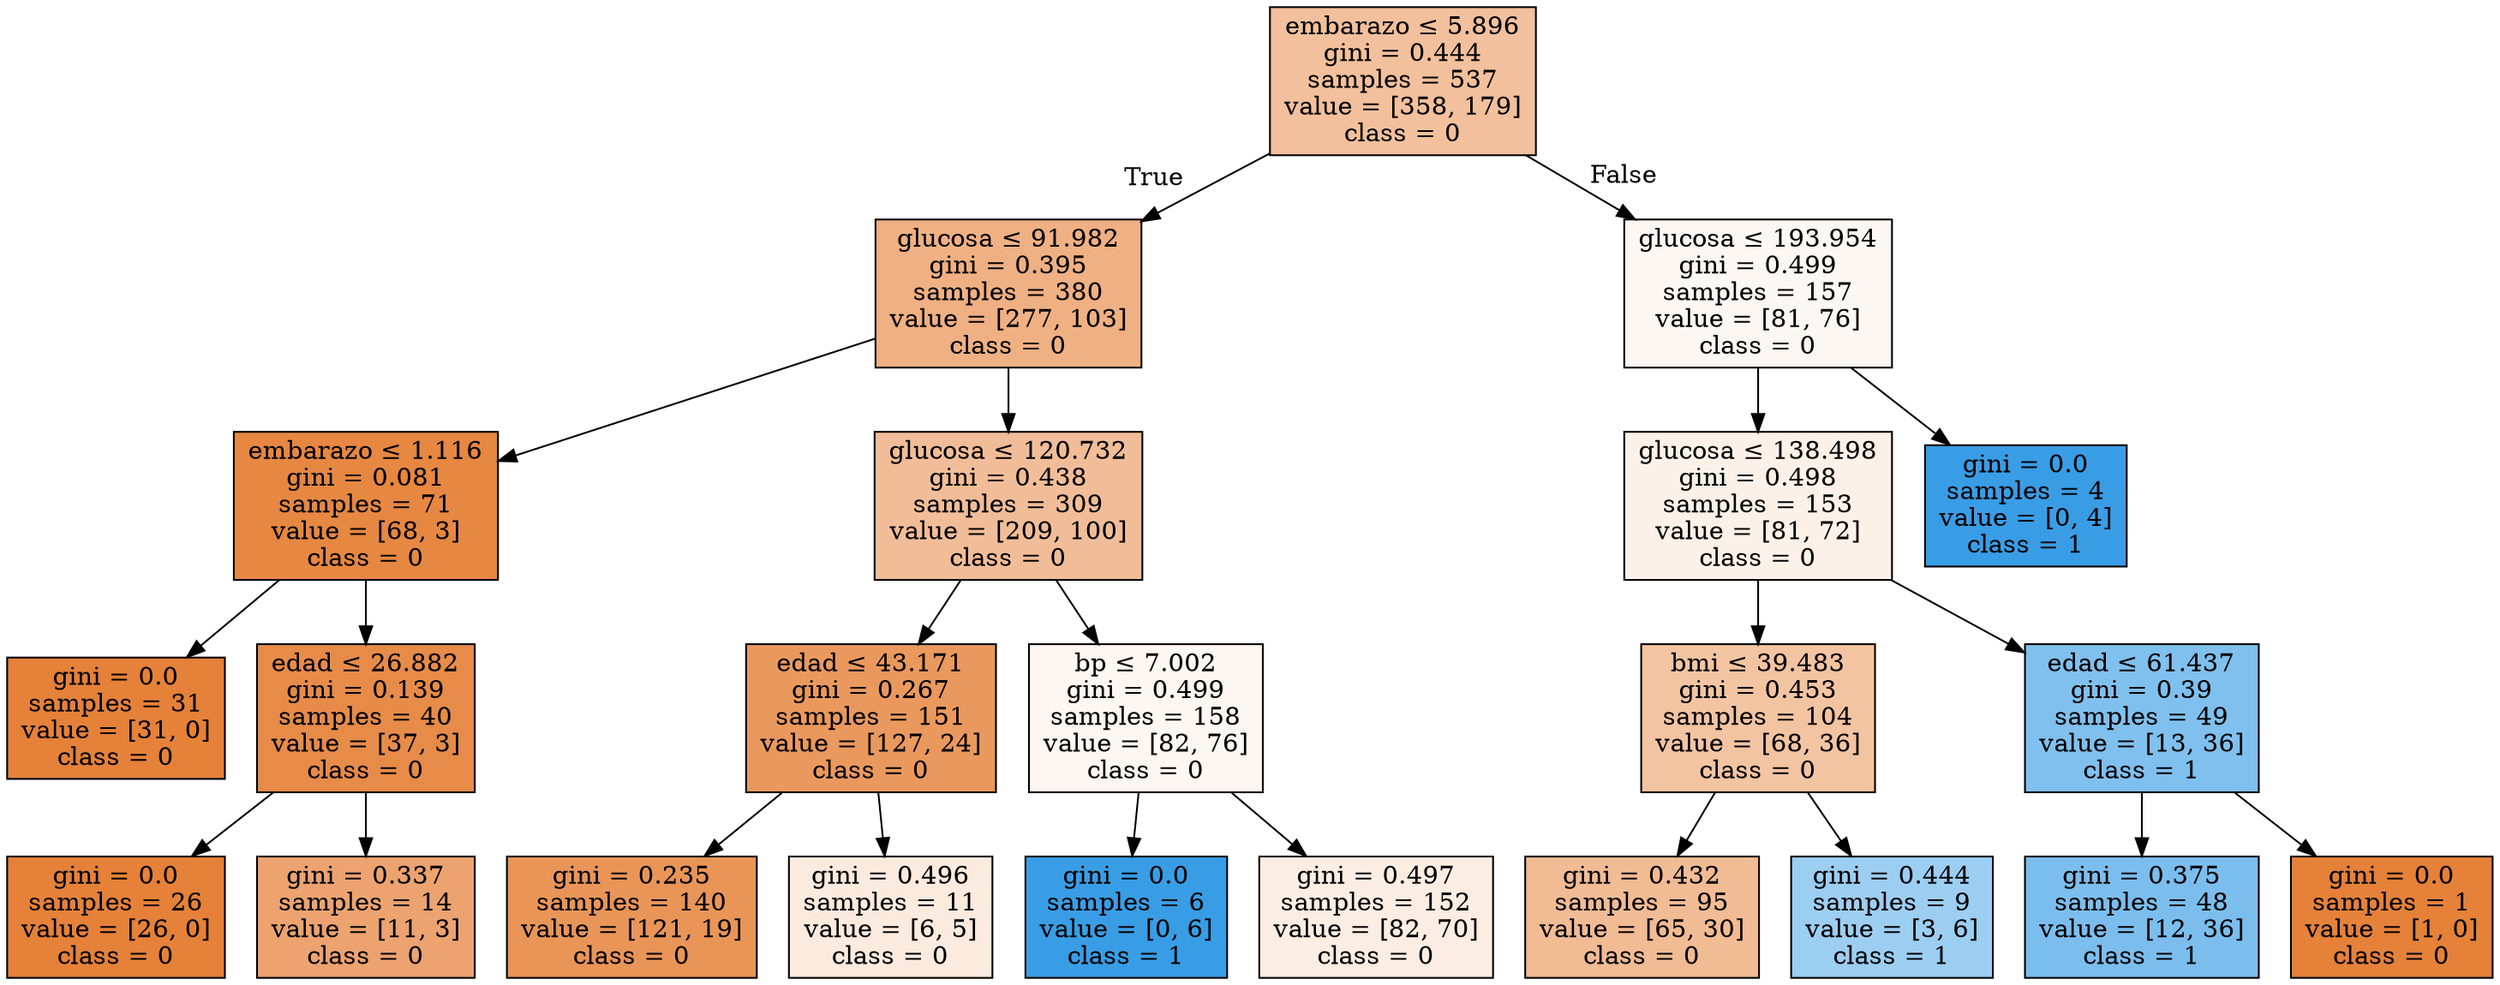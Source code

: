 digraph Tree {
node [shape=box, style="filled", color="black"] ;
0 [label=<embarazo &le; 5.896<br/>gini = 0.444<br/>samples = 537<br/>value = [358, 179]<br/>class = 0>, fillcolor="#f2c09c"] ;
1 [label=<glucosa &le; 91.982<br/>gini = 0.395<br/>samples = 380<br/>value = [277, 103]<br/>class = 0>, fillcolor="#efb083"] ;
0 -> 1 [labeldistance=2.5, labelangle=45, headlabel="True"] ;
2 [label=<embarazo &le; 1.116<br/>gini = 0.081<br/>samples = 71<br/>value = [68, 3]<br/>class = 0>, fillcolor="#e68742"] ;
1 -> 2 ;
3 [label=<gini = 0.0<br/>samples = 31<br/>value = [31, 0]<br/>class = 0>, fillcolor="#e58139"] ;
2 -> 3 ;
4 [label=<edad &le; 26.882<br/>gini = 0.139<br/>samples = 40<br/>value = [37, 3]<br/>class = 0>, fillcolor="#e78b49"] ;
2 -> 4 ;
5 [label=<gini = 0.0<br/>samples = 26<br/>value = [26, 0]<br/>class = 0>, fillcolor="#e58139"] ;
4 -> 5 ;
6 [label=<gini = 0.337<br/>samples = 14<br/>value = [11, 3]<br/>class = 0>, fillcolor="#eca36f"] ;
4 -> 6 ;
7 [label=<glucosa &le; 120.732<br/>gini = 0.438<br/>samples = 309<br/>value = [209, 100]<br/>class = 0>, fillcolor="#f1bd98"] ;
1 -> 7 ;
8 [label=<edad &le; 43.171<br/>gini = 0.267<br/>samples = 151<br/>value = [127, 24]<br/>class = 0>, fillcolor="#ea995e"] ;
7 -> 8 ;
9 [label=<gini = 0.235<br/>samples = 140<br/>value = [121, 19]<br/>class = 0>, fillcolor="#e99558"] ;
8 -> 9 ;
10 [label=<gini = 0.496<br/>samples = 11<br/>value = [6, 5]<br/>class = 0>, fillcolor="#fbeade"] ;
8 -> 10 ;
11 [label=<bp &le; 7.002<br/>gini = 0.499<br/>samples = 158<br/>value = [82, 76]<br/>class = 0>, fillcolor="#fdf6f1"] ;
7 -> 11 ;
12 [label=<gini = 0.0<br/>samples = 6<br/>value = [0, 6]<br/>class = 1>, fillcolor="#399de5"] ;
11 -> 12 ;
13 [label=<gini = 0.497<br/>samples = 152<br/>value = [82, 70]<br/>class = 0>, fillcolor="#fbede2"] ;
11 -> 13 ;
14 [label=<glucosa &le; 193.954<br/>gini = 0.499<br/>samples = 157<br/>value = [81, 76]<br/>class = 0>, fillcolor="#fdf7f3"] ;
0 -> 14 [labeldistance=2.5, labelangle=-45, headlabel="False"] ;
15 [label=<glucosa &le; 138.498<br/>gini = 0.498<br/>samples = 153<br/>value = [81, 72]<br/>class = 0>, fillcolor="#fcf1e9"] ;
14 -> 15 ;
16 [label=<bmi &le; 39.483<br/>gini = 0.453<br/>samples = 104<br/>value = [68, 36]<br/>class = 0>, fillcolor="#f3c4a2"] ;
15 -> 16 ;
17 [label=<gini = 0.432<br/>samples = 95<br/>value = [65, 30]<br/>class = 0>, fillcolor="#f1bb94"] ;
16 -> 17 ;
18 [label=<gini = 0.444<br/>samples = 9<br/>value = [3, 6]<br/>class = 1>, fillcolor="#9ccef2"] ;
16 -> 18 ;
19 [label=<edad &le; 61.437<br/>gini = 0.39<br/>samples = 49<br/>value = [13, 36]<br/>class = 1>, fillcolor="#80c0ee"] ;
15 -> 19 ;
20 [label=<gini = 0.375<br/>samples = 48<br/>value = [12, 36]<br/>class = 1>, fillcolor="#7bbeee"] ;
19 -> 20 ;
21 [label=<gini = 0.0<br/>samples = 1<br/>value = [1, 0]<br/>class = 0>, fillcolor="#e58139"] ;
19 -> 21 ;
22 [label=<gini = 0.0<br/>samples = 4<br/>value = [0, 4]<br/>class = 1>, fillcolor="#399de5"] ;
14 -> 22 ;
}